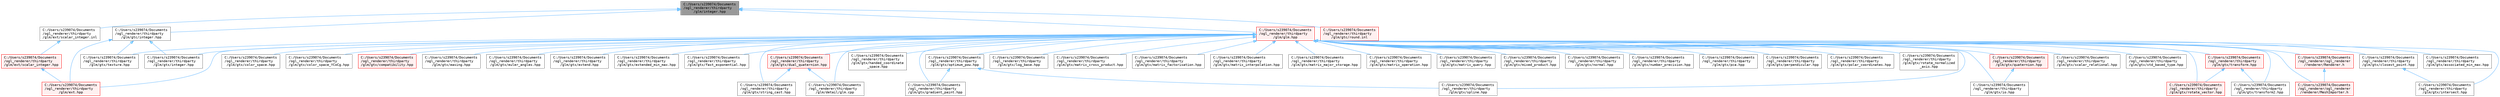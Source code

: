 digraph "C:/Users/s239074/Documents/ogl_renderer/thirdparty/glm/integer.hpp"
{
 // LATEX_PDF_SIZE
  bgcolor="transparent";
  edge [fontname=Terminal,fontsize=10,labelfontname=Helvetica,labelfontsize=10];
  node [fontname=Terminal,fontsize=10,shape=box,height=0.2,width=0.4];
  Node1 [label="C:/Users/s239074/Documents\l/ogl_renderer/thirdparty\l/glm/integer.hpp",height=0.2,width=0.4,color="gray40", fillcolor="grey60", style="filled", fontcolor="black",tooltip=" "];
  Node1 -> Node2 [dir="back",color="steelblue1",style="solid"];
  Node2 [label="C:/Users/s239074/Documents\l/ogl_renderer/thirdparty\l/glm/ext/scalar_integer.inl",height=0.2,width=0.4,color="grey40", fillcolor="white", style="filled",URL="$scalar__integer_8inl.html",tooltip=" "];
  Node2 -> Node3 [dir="back",color="steelblue1",style="solid"];
  Node3 [label="C:/Users/s239074/Documents\l/ogl_renderer/thirdparty\l/glm/ext/scalar_integer.hpp",height=0.2,width=0.4,color="red", fillcolor="#FFF0F0", style="filled",URL="$scalar__integer_8hpp.html",tooltip=" "];
  Node3 -> Node4 [dir="back",color="steelblue1",style="solid"];
  Node4 [label="C:/Users/s239074/Documents\l/ogl_renderer/thirdparty\l/glm/ext.hpp",height=0.2,width=0.4,color="red", fillcolor="#FFF0F0", style="filled",URL="$ext_8hpp.html",tooltip=" "];
  Node1 -> Node30 [dir="back",color="steelblue1",style="solid"];
  Node30 [label="C:/Users/s239074/Documents\l/ogl_renderer/thirdparty\l/glm/glm.hpp",height=0.2,width=0.4,color="red", fillcolor="#FFF0F0", style="filled",URL="$glm_8hpp.html",tooltip=" "];
  Node30 -> Node31 [dir="back",color="steelblue1",style="solid"];
  Node31 [label="C:/Users/s239074/Documents\l/ogl_renderer/ogl_renderer\l/renderer/MeshImporter.h",height=0.2,width=0.4,color="red", fillcolor="#FFF0F0", style="filled",URL="$_mesh_importer_8h.html",tooltip=" "];
  Node30 -> Node32 [dir="back",color="steelblue1",style="solid"];
  Node32 [label="C:/Users/s239074/Documents\l/ogl_renderer/ogl_renderer\l/renderer/Renderer.h",height=0.2,width=0.4,color="red", fillcolor="#FFF0F0", style="filled",URL="$_renderer_8h.html",tooltip=" "];
  Node32 -> Node31 [dir="back",color="steelblue1",style="solid"];
  Node30 -> Node37 [dir="back",color="steelblue1",style="solid"];
  Node37 [label="C:/Users/s239074/Documents\l/ogl_renderer/thirdparty\l/glm/detail/glm.cpp",height=0.2,width=0.4,color="grey40", fillcolor="white", style="filled",URL="$glm_8cpp.html",tooltip=" "];
  Node30 -> Node4 [dir="back",color="steelblue1",style="solid"];
  Node30 -> Node38 [dir="back",color="steelblue1",style="solid"];
  Node38 [label="C:/Users/s239074/Documents\l/ogl_renderer/thirdparty\l/glm/gtx/associated_min_max.hpp",height=0.2,width=0.4,color="grey40", fillcolor="white", style="filled",URL="$associated__min__max_8hpp.html",tooltip=" "];
  Node30 -> Node39 [dir="back",color="steelblue1",style="solid"];
  Node39 [label="C:/Users/s239074/Documents\l/ogl_renderer/thirdparty\l/glm/gtx/closest_point.hpp",height=0.2,width=0.4,color="grey40", fillcolor="white", style="filled",URL="$closest__point_8hpp.html",tooltip=" "];
  Node39 -> Node40 [dir="back",color="steelblue1",style="solid"];
  Node40 [label="C:/Users/s239074/Documents\l/ogl_renderer/thirdparty\l/glm/gtx/intersect.hpp",height=0.2,width=0.4,color="grey40", fillcolor="white", style="filled",URL="$intersect_8hpp.html",tooltip=" "];
  Node30 -> Node41 [dir="back",color="steelblue1",style="solid"];
  Node41 [label="C:/Users/s239074/Documents\l/ogl_renderer/thirdparty\l/glm/gtx/color_space.hpp",height=0.2,width=0.4,color="grey40", fillcolor="white", style="filled",URL="$gtx_2color__space_8hpp.html",tooltip=" "];
  Node30 -> Node42 [dir="back",color="steelblue1",style="solid"];
  Node42 [label="C:/Users/s239074/Documents\l/ogl_renderer/thirdparty\l/glm/gtx/color_space_YCoCg.hpp",height=0.2,width=0.4,color="grey40", fillcolor="white", style="filled",URL="$color__space___y_co_cg_8hpp.html",tooltip=" "];
  Node30 -> Node43 [dir="back",color="steelblue1",style="solid"];
  Node43 [label="C:/Users/s239074/Documents\l/ogl_renderer/thirdparty\l/glm/gtx/compatibility.hpp",height=0.2,width=0.4,color="red", fillcolor="#FFF0F0", style="filled",URL="$compatibility_8hpp.html",tooltip=" "];
  Node30 -> Node46 [dir="back",color="steelblue1",style="solid"];
  Node46 [label="C:/Users/s239074/Documents\l/ogl_renderer/thirdparty\l/glm/gtx/dual_quaternion.hpp",height=0.2,width=0.4,color="red", fillcolor="#FFF0F0", style="filled",URL="$dual__quaternion_8hpp.html",tooltip=" "];
  Node46 -> Node37 [dir="back",color="steelblue1",style="solid"];
  Node46 -> Node48 [dir="back",color="steelblue1",style="solid"];
  Node48 [label="C:/Users/s239074/Documents\l/ogl_renderer/thirdparty\l/glm/gtx/string_cast.hpp",height=0.2,width=0.4,color="grey40", fillcolor="white", style="filled",URL="$string__cast_8hpp.html",tooltip=" "];
  Node30 -> Node52 [dir="back",color="steelblue1",style="solid"];
  Node52 [label="C:/Users/s239074/Documents\l/ogl_renderer/thirdparty\l/glm/gtx/easing.hpp",height=0.2,width=0.4,color="grey40", fillcolor="white", style="filled",URL="$easing_8hpp.html",tooltip=" "];
  Node30 -> Node45 [dir="back",color="steelblue1",style="solid"];
  Node45 [label="C:/Users/s239074/Documents\l/ogl_renderer/thirdparty\l/glm/gtx/euler_angles.hpp",height=0.2,width=0.4,color="grey40", fillcolor="white", style="filled",URL="$euler__angles_8hpp.html",tooltip=" "];
  Node30 -> Node53 [dir="back",color="steelblue1",style="solid"];
  Node53 [label="C:/Users/s239074/Documents\l/ogl_renderer/thirdparty\l/glm/gtx/extend.hpp",height=0.2,width=0.4,color="grey40", fillcolor="white", style="filled",URL="$extend_8hpp.html",tooltip=" "];
  Node30 -> Node54 [dir="back",color="steelblue1",style="solid"];
  Node54 [label="C:/Users/s239074/Documents\l/ogl_renderer/thirdparty\l/glm/gtx/extended_min_max.hpp",height=0.2,width=0.4,color="grey40", fillcolor="white", style="filled",URL="$extended__min__max_8hpp.html",tooltip=" "];
  Node30 -> Node55 [dir="back",color="steelblue1",style="solid"];
  Node55 [label="C:/Users/s239074/Documents\l/ogl_renderer/thirdparty\l/glm/gtx/fast_exponential.hpp",height=0.2,width=0.4,color="grey40", fillcolor="white", style="filled",URL="$fast__exponential_8hpp.html",tooltip=" "];
  Node30 -> Node56 [dir="back",color="steelblue1",style="solid"];
  Node56 [label="C:/Users/s239074/Documents\l/ogl_renderer/thirdparty\l/glm/gtx/gradient_paint.hpp",height=0.2,width=0.4,color="grey40", fillcolor="white", style="filled",URL="$gradient__paint_8hpp.html",tooltip=" "];
  Node30 -> Node57 [dir="back",color="steelblue1",style="solid"];
  Node57 [label="C:/Users/s239074/Documents\l/ogl_renderer/thirdparty\l/glm/gtx/handed_coordinate\l_space.hpp",height=0.2,width=0.4,color="grey40", fillcolor="white", style="filled",URL="$handed__coordinate__space_8hpp.html",tooltip=" "];
  Node30 -> Node58 [dir="back",color="steelblue1",style="solid"];
  Node58 [label="C:/Users/s239074/Documents\l/ogl_renderer/thirdparty\l/glm/gtx/integer.hpp",height=0.2,width=0.4,color="grey40", fillcolor="white", style="filled",URL="$gtx_2integer_8hpp.html",tooltip=" "];
  Node30 -> Node40 [dir="back",color="steelblue1",style="solid"];
  Node30 -> Node51 [dir="back",color="steelblue1",style="solid"];
  Node51 [label="C:/Users/s239074/Documents\l/ogl_renderer/thirdparty\l/glm/gtx/io.hpp",height=0.2,width=0.4,color="grey40", fillcolor="white", style="filled",URL="$io_8hpp.html",tooltip=" "];
  Node30 -> Node59 [dir="back",color="steelblue1",style="solid"];
  Node59 [label="C:/Users/s239074/Documents\l/ogl_renderer/thirdparty\l/glm/gtx/log_base.hpp",height=0.2,width=0.4,color="grey40", fillcolor="white", style="filled",URL="$log__base_8hpp.html",tooltip=" "];
  Node30 -> Node60 [dir="back",color="steelblue1",style="solid"];
  Node60 [label="C:/Users/s239074/Documents\l/ogl_renderer/thirdparty\l/glm/gtx/matrix_cross_product.hpp",height=0.2,width=0.4,color="grey40", fillcolor="white", style="filled",URL="$matrix__cross__product_8hpp.html",tooltip=" "];
  Node30 -> Node61 [dir="back",color="steelblue1",style="solid"];
  Node61 [label="C:/Users/s239074/Documents\l/ogl_renderer/thirdparty\l/glm/gtx/matrix_factorisation.hpp",height=0.2,width=0.4,color="grey40", fillcolor="white", style="filled",URL="$matrix__factorisation_8hpp.html",tooltip=" "];
  Node30 -> Node62 [dir="back",color="steelblue1",style="solid"];
  Node62 [label="C:/Users/s239074/Documents\l/ogl_renderer/thirdparty\l/glm/gtx/matrix_interpolation.hpp",height=0.2,width=0.4,color="grey40", fillcolor="white", style="filled",URL="$matrix__interpolation_8hpp.html",tooltip=" "];
  Node30 -> Node63 [dir="back",color="steelblue1",style="solid"];
  Node63 [label="C:/Users/s239074/Documents\l/ogl_renderer/thirdparty\l/glm/gtx/matrix_major_storage.hpp",height=0.2,width=0.4,color="grey40", fillcolor="white", style="filled",URL="$matrix__major__storage_8hpp.html",tooltip=" "];
  Node30 -> Node64 [dir="back",color="steelblue1",style="solid"];
  Node64 [label="C:/Users/s239074/Documents\l/ogl_renderer/thirdparty\l/glm/gtx/matrix_operation.hpp",height=0.2,width=0.4,color="grey40", fillcolor="white", style="filled",URL="$matrix__operation_8hpp.html",tooltip=" "];
  Node30 -> Node65 [dir="back",color="steelblue1",style="solid"];
  Node65 [label="C:/Users/s239074/Documents\l/ogl_renderer/thirdparty\l/glm/gtx/matrix_query.hpp",height=0.2,width=0.4,color="grey40", fillcolor="white", style="filled",URL="$matrix__query_8hpp.html",tooltip=" "];
  Node30 -> Node66 [dir="back",color="steelblue1",style="solid"];
  Node66 [label="C:/Users/s239074/Documents\l/ogl_renderer/thirdparty\l/glm/gtx/mixed_product.hpp",height=0.2,width=0.4,color="grey40", fillcolor="white", style="filled",URL="$mixed__product_8hpp.html",tooltip=" "];
  Node30 -> Node67 [dir="back",color="steelblue1",style="solid"];
  Node67 [label="C:/Users/s239074/Documents\l/ogl_renderer/thirdparty\l/glm/gtx/normal.hpp",height=0.2,width=0.4,color="grey40", fillcolor="white", style="filled",URL="$normal_8hpp.html",tooltip=" "];
  Node30 -> Node68 [dir="back",color="steelblue1",style="solid"];
  Node68 [label="C:/Users/s239074/Documents\l/ogl_renderer/thirdparty\l/glm/gtx/number_precision.hpp",height=0.2,width=0.4,color="grey40", fillcolor="white", style="filled",URL="$number__precision_8hpp.html",tooltip=" "];
  Node30 -> Node69 [dir="back",color="steelblue1",style="solid"];
  Node69 [label="C:/Users/s239074/Documents\l/ogl_renderer/thirdparty\l/glm/gtx/optimum_pow.hpp",height=0.2,width=0.4,color="grey40", fillcolor="white", style="filled",URL="$optimum__pow_8hpp.html",tooltip=" "];
  Node69 -> Node56 [dir="back",color="steelblue1",style="solid"];
  Node69 -> Node70 [dir="back",color="steelblue1",style="solid"];
  Node70 [label="C:/Users/s239074/Documents\l/ogl_renderer/thirdparty\l/glm/gtx/spline.hpp",height=0.2,width=0.4,color="grey40", fillcolor="white", style="filled",URL="$spline_8hpp.html",tooltip=" "];
  Node30 -> Node71 [dir="back",color="steelblue1",style="solid"];
  Node71 [label="C:/Users/s239074/Documents\l/ogl_renderer/thirdparty\l/glm/gtx/pca.hpp",height=0.2,width=0.4,color="grey40", fillcolor="white", style="filled",URL="$pca_8hpp.html",tooltip=" "];
  Node30 -> Node72 [dir="back",color="steelblue1",style="solid"];
  Node72 [label="C:/Users/s239074/Documents\l/ogl_renderer/thirdparty\l/glm/gtx/perpendicular.hpp",height=0.2,width=0.4,color="grey40", fillcolor="white", style="filled",URL="$perpendicular_8hpp.html",tooltip=" "];
  Node30 -> Node73 [dir="back",color="steelblue1",style="solid"];
  Node73 [label="C:/Users/s239074/Documents\l/ogl_renderer/thirdparty\l/glm/gtx/polar_coordinates.hpp",height=0.2,width=0.4,color="grey40", fillcolor="white", style="filled",URL="$polar__coordinates_8hpp.html",tooltip=" "];
  Node30 -> Node74 [dir="back",color="steelblue1",style="solid"];
  Node74 [label="C:/Users/s239074/Documents\l/ogl_renderer/thirdparty\l/glm/gtx/quaternion.hpp",height=0.2,width=0.4,color="red", fillcolor="#FFF0F0", style="filled",URL="$gtx_2quaternion_8hpp.html",tooltip=" "];
  Node74 -> Node51 [dir="back",color="steelblue1",style="solid"];
  Node30 -> Node77 [dir="back",color="steelblue1",style="solid"];
  Node77 [label="C:/Users/s239074/Documents\l/ogl_renderer/thirdparty\l/glm/gtx/rotate_normalized\l_axis.hpp",height=0.2,width=0.4,color="grey40", fillcolor="white", style="filled",URL="$rotate__normalized__axis_8hpp.html",tooltip=" "];
  Node30 -> Node78 [dir="back",color="steelblue1",style="solid"];
  Node78 [label="C:/Users/s239074/Documents\l/ogl_renderer/thirdparty\l/glm/gtx/rotate_vector.hpp",height=0.2,width=0.4,color="red", fillcolor="#FFF0F0", style="filled",URL="$rotate__vector_8hpp.html",tooltip=" "];
  Node30 -> Node79 [dir="back",color="steelblue1",style="solid"];
  Node79 [label="C:/Users/s239074/Documents\l/ogl_renderer/thirdparty\l/glm/gtx/scalar_relational.hpp",height=0.2,width=0.4,color="grey40", fillcolor="white", style="filled",URL="$gtx_2scalar__relational_8hpp.html",tooltip=" "];
  Node30 -> Node70 [dir="back",color="steelblue1",style="solid"];
  Node30 -> Node80 [dir="back",color="steelblue1",style="solid"];
  Node80 [label="C:/Users/s239074/Documents\l/ogl_renderer/thirdparty\l/glm/gtx/std_based_type.hpp",height=0.2,width=0.4,color="grey40", fillcolor="white", style="filled",URL="$std__based__type_8hpp.html",tooltip=" "];
  Node30 -> Node48 [dir="back",color="steelblue1",style="solid"];
  Node30 -> Node81 [dir="back",color="steelblue1",style="solid"];
  Node81 [label="C:/Users/s239074/Documents\l/ogl_renderer/thirdparty\l/glm/gtx/texture.hpp",height=0.2,width=0.4,color="grey40", fillcolor="white", style="filled",URL="$texture_8hpp.html",tooltip=" "];
  Node30 -> Node82 [dir="back",color="steelblue1",style="solid"];
  Node82 [label="C:/Users/s239074/Documents\l/ogl_renderer/thirdparty\l/glm/gtx/transform.hpp",height=0.2,width=0.4,color="red", fillcolor="#FFF0F0", style="filled",URL="$transform_8hpp.html",tooltip=" "];
  Node82 -> Node78 [dir="back",color="steelblue1",style="solid"];
  Node82 -> Node85 [dir="back",color="steelblue1",style="solid"];
  Node85 [label="C:/Users/s239074/Documents\l/ogl_renderer/thirdparty\l/glm/gtx/transform2.hpp",height=0.2,width=0.4,color="grey40", fillcolor="white", style="filled",URL="$transform2_8hpp.html",tooltip=" "];
  Node30 -> Node85 [dir="back",color="steelblue1",style="solid"];
  Node1 -> Node89 [dir="back",color="steelblue1",style="solid"];
  Node89 [label="C:/Users/s239074/Documents\l/ogl_renderer/thirdparty\l/glm/gtc/integer.hpp",height=0.2,width=0.4,color="grey40", fillcolor="white", style="filled",URL="$gtc_2integer_8hpp.html",tooltip=" "];
  Node89 -> Node4 [dir="back",color="steelblue1",style="solid"];
  Node89 -> Node58 [dir="back",color="steelblue1",style="solid"];
  Node89 -> Node81 [dir="back",color="steelblue1",style="solid"];
  Node1 -> Node28 [dir="back",color="steelblue1",style="solid"];
  Node28 [label="C:/Users/s239074/Documents\l/ogl_renderer/thirdparty\l/glm/gtc/round.inl",height=0.2,width=0.4,color="red", fillcolor="#FFF0F0", style="filled",URL="$round_8inl.html",tooltip=" "];
}
